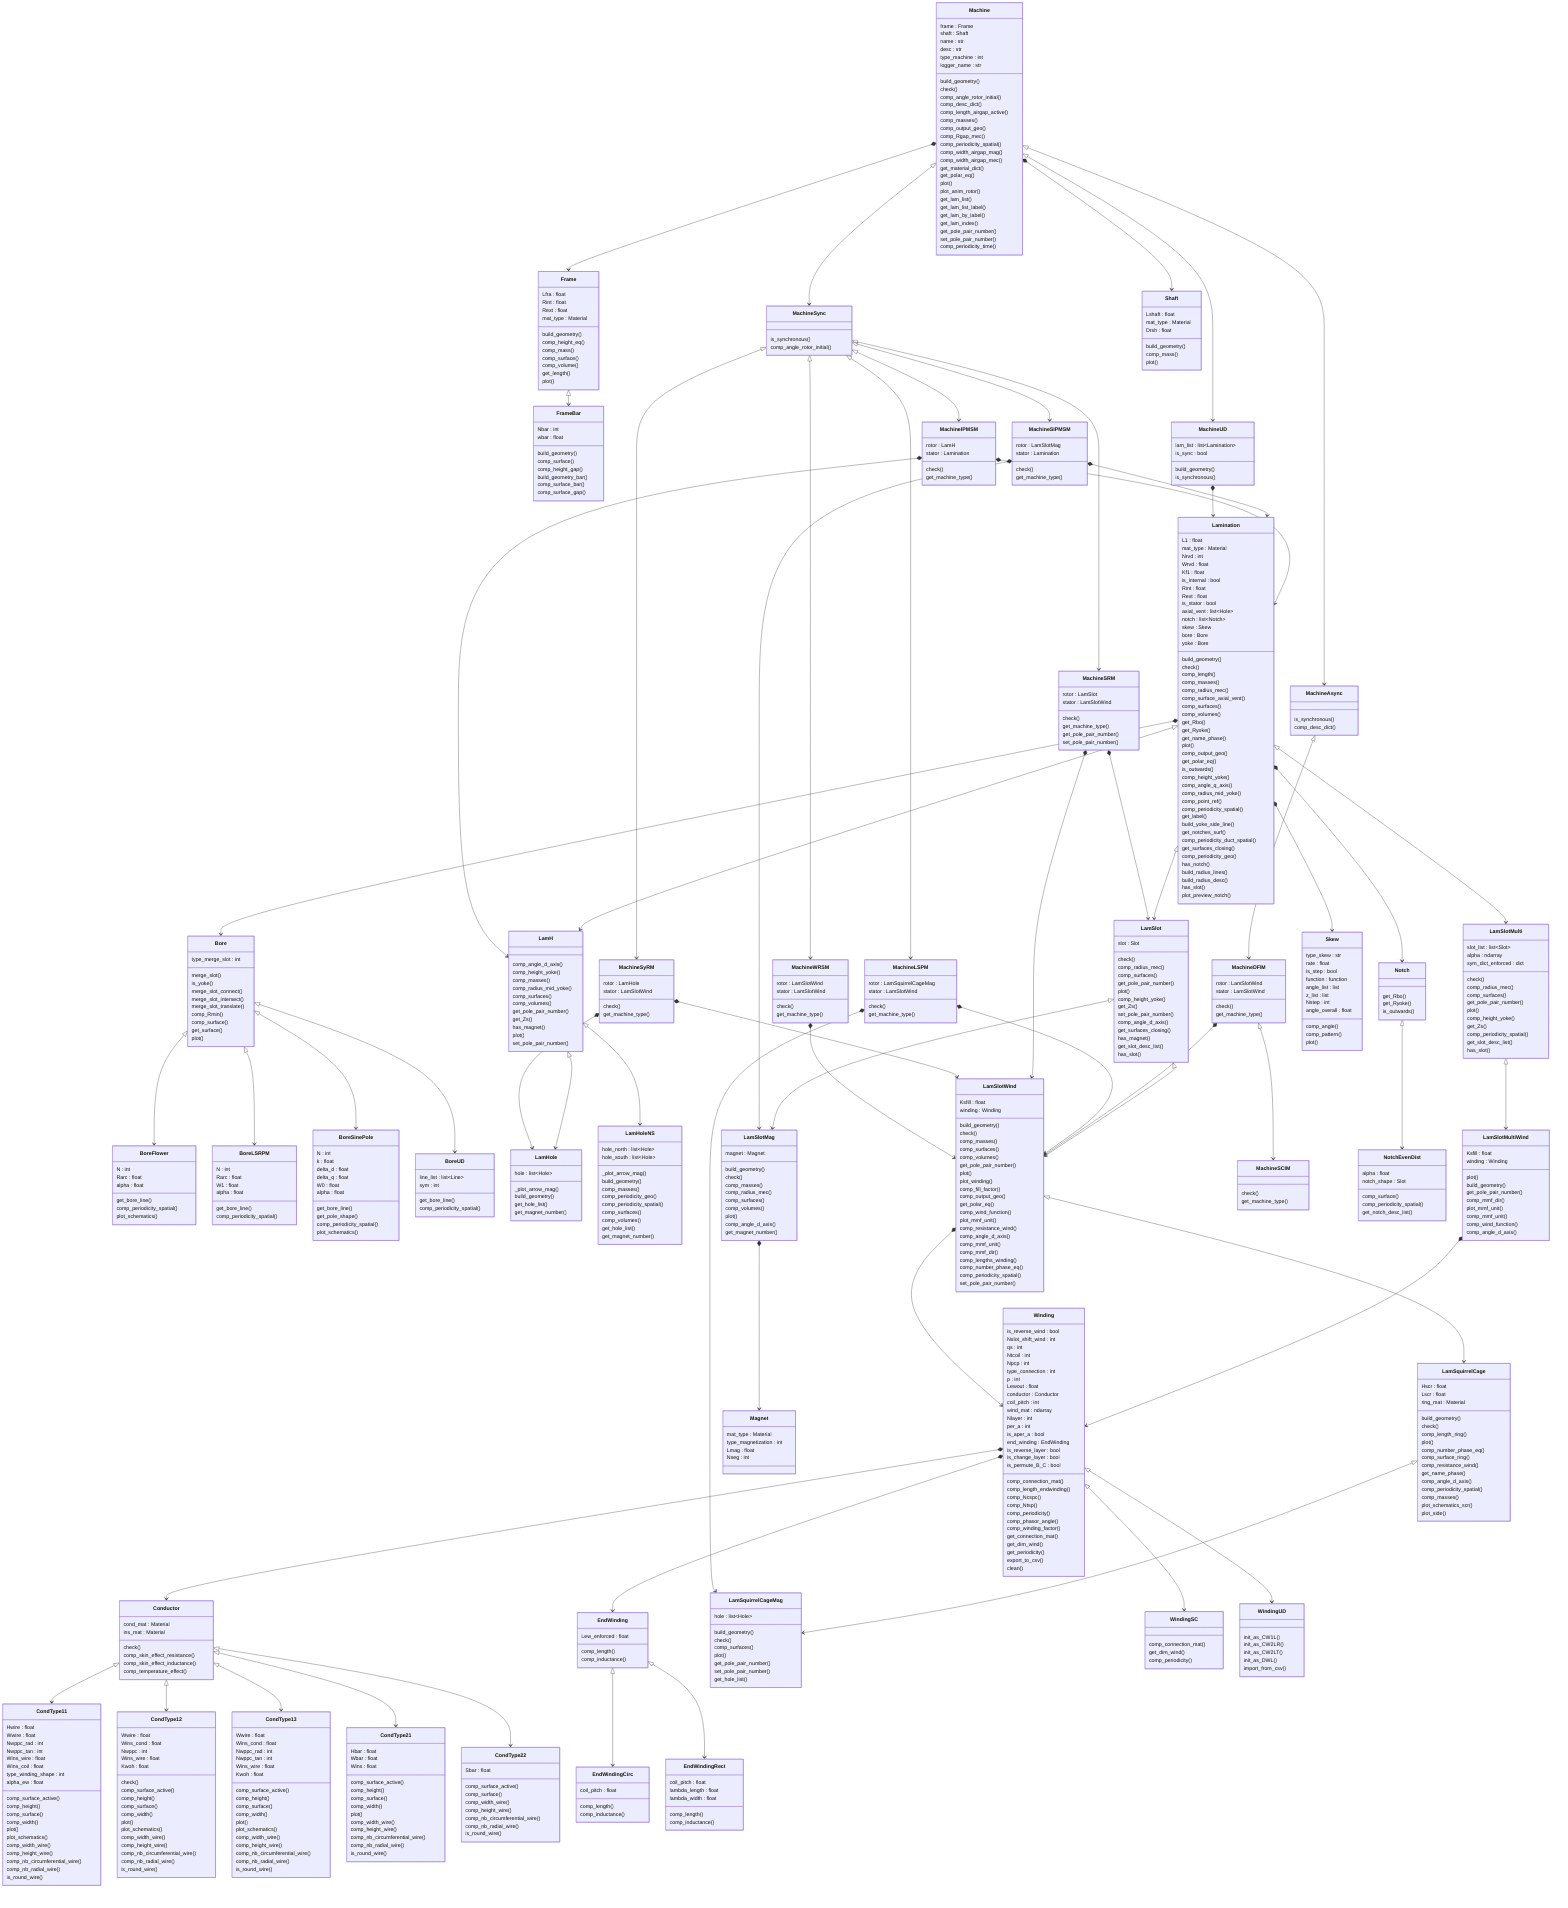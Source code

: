 classDiagram
direction TB
class Bore{
	type_merge_slot : int
	merge_slot()
	is_yoke()
	merge_slot_connect()
	merge_slot_intersect()
	merge_slot_translate()
	comp_Rmin()
	comp_surface()
	get_surface()
	plot()
}
class BoreFlower{
	N : int
	Rarc : float
	alpha : float
	get_bore_line()
	comp_periodicity_spatial()
	plot_schematics()
}
class BoreLSRPM{
	N : int
	Rarc : float
	W1 : float
	alpha : float
	get_bore_line()
	comp_periodicity_spatial()
}
class BoreSinePole{
	N : int
	k : float
	delta_d : float
	delta_q : float
	W0 : float
	alpha : float
	get_bore_line()
	get_pole_shape()
	comp_periodicity_spatial()
	plot_schematics()
}
class BoreUD{
	line_list : list~Line~
	sym : int
	get_bore_line()
	comp_periodicity_spatial()
}
class CondType11{
	Hwire : float
	Wwire : float
	Nwppc_rad : int
	Nwppc_tan : int
	Wins_wire : float
	Wins_coil : float
	type_winding_shape : int
	alpha_ew : float
	comp_surface_active()
	comp_height()
	comp_surface()
	comp_width()
	plot()
	plot_schematics()
	comp_width_wire()
	comp_height_wire()
	comp_nb_circumferential_wire()
	comp_nb_radial_wire()
	is_round_wire()
}
class CondType12{
	Wwire : float
	Wins_cond : float
	Nwppc : int
	Wins_wire : float
	Kwoh : float
	check()
	comp_surface_active()
	comp_height()
	comp_surface()
	comp_width()
	plot()
	plot_schematics()
	comp_width_wire()
	comp_height_wire()
	comp_nb_circumferential_wire()
	comp_nb_radial_wire()
	is_round_wire()
}
class CondType13{
	Wwire : float
	Wins_cond : float
	Nwppc_rad : int
	Nwppc_tan : int
	Wins_wire : float
	Kwoh : float
	comp_surface_active()
	comp_height()
	comp_surface()
	comp_width()
	plot()
	plot_schematics()
	comp_width_wire()
	comp_height_wire()
	comp_nb_circumferential_wire()
	comp_nb_radial_wire()
	is_round_wire()
}
class CondType21{
	Hbar : float
	Wbar : float
	Wins : float
	comp_surface_active()
	comp_height()
	comp_surface()
	comp_width()
	plot()
	comp_width_wire()
	comp_height_wire()
	comp_nb_circumferential_wire()
	comp_nb_radial_wire()
	is_round_wire()
}
class CondType22{
	Sbar : float
	comp_surface_active()
	comp_surface()
	comp_width_wire()
	comp_height_wire()
	comp_nb_circumferential_wire()
	comp_nb_radial_wire()
	is_round_wire()
}
class Conductor{
	cond_mat : Material
	ins_mat : Material
	check()
	comp_skin_effect_resistance()
	comp_skin_effect_inductance()
	comp_temperature_effect()
}
class EndWinding{
	Lew_enforced : float
	comp_length()
	comp_inductance()
}
class EndWindingCirc{
	coil_pitch : float
	comp_length()
	comp_inductance()
}
class EndWindingRect{
	coil_pitch : float
	lambda_length : float
	lambda_width : float
	comp_length()
	comp_inductance()
}
class Frame{
	Lfra : float
	Rint : float
	Rext : float
	mat_type : Material
	build_geometry()
	comp_height_eq()
	comp_mass()
	comp_surface()
	comp_volume()
	get_length()
	plot()
}
class FrameBar{
	Nbar : int
	wbar : float
	build_geometry()
	comp_surface()
	comp_height_gap()
	build_geometry_bar()
	comp_surface_bar()
	comp_surface_gap()
}
class LamH{
	comp_angle_d_axis()
	comp_height_yoke()
	comp_masses()
	comp_radius_mid_yoke()
	comp_surfaces()
	comp_volumes()
	get_pole_pair_number()
	get_Zs()
	has_magnet()
	plot()
	set_pole_pair_number()
}
class LamHole{
	hole : list~Hole~
	_plot_arrow_mag()
	build_geometry()
	get_hole_list()
	get_magnet_number()
}
class LamHoleNS{
	hole_north : list~Hole~
	hole_south : list~Hole~
	_plot_arrow_mag()
	build_geometry()
	comp_masses()
	comp_periodicity_geo()
	comp_periodicity_spatial()
	comp_surfaces()
	comp_volumes()
	get_hole_list()
	get_magnet_number()
}
class LamSlot{
	slot : Slot
	check()
	comp_radius_mec()
	comp_surfaces()
	get_pole_pair_number()
	plot()
	comp_height_yoke()
	get_Zs()
	set_pole_pair_number()
	comp_angle_d_axis()
	get_surfaces_closing()
	has_magnet()
	get_slot_desc_list()
	has_slot()
}
class LamSlotMag{
	magnet : Magnet
	build_geometry()
	check()
	comp_masses()
	comp_radius_mec()
	comp_surfaces()
	comp_volumes()
	plot()
	comp_angle_d_axis()
	get_magnet_number()
}
class LamSlotMulti{
	slot_list : list~Slot~
	alpha : ndarray
	sym_dict_enforced : dict
	check()
	comp_radius_mec()
	comp_surfaces()
	get_pole_pair_number()
	plot()
	comp_height_yoke()
	get_Zs()
	comp_periodicity_spatial()
	get_slot_desc_list()
	has_slot()
}
class LamSlotMultiWind{
	Ksfill : float
	winding : Winding
	plot()
	build_geometry()
	get_pole_pair_number()
	comp_mmf_dir()
	plot_mmf_unit()
	comp_mmf_unit()
	comp_wind_function()
	comp_angle_d_axis()
}
class LamSlotWind{
	Ksfill : float
	winding : Winding
	build_geometry()
	check()
	comp_masses()
	comp_surfaces()
	comp_volumes()
	get_pole_pair_number()
	plot()
	plot_winding()
	comp_fill_factor()
	comp_output_geo()
	get_polar_eq()
	comp_wind_function()
	plot_mmf_unit()
	comp_resistance_wind()
	comp_angle_d_axis()
	comp_mmf_unit()
	comp_mmf_dir()
	comp_lengths_winding()
	comp_number_phase_eq()
	comp_periodicity_spatial()
	set_pole_pair_number()
}
class LamSquirrelCage{
	Hscr : float
	Lscr : float
	ring_mat : Material
	build_geometry()
	check()
	comp_length_ring()
	plot()
	comp_number_phase_eq()
	comp_surface_ring()
	comp_resistance_wind()
	get_name_phase()
	comp_angle_d_axis()
	comp_periodicity_spatial()
	comp_masses()
	plot_schematics_scr()
	plot_side()
}
class LamSquirrelCageMag{
	hole : list~Hole~
	build_geometry()
	check()
	comp_surfaces()
	plot()
	get_pole_pair_number()
	set_pole_pair_number()
	get_hole_list()
}
class Lamination{
	L1 : float
	mat_type : Material
	Nrvd : int
	Wrvd : float
	Kf1 : float
	is_internal : bool
	Rint : float
	Rext : float
	is_stator : bool
	axial_vent : list~Hole~
	notch : list~Notch~
	skew : Skew
	bore : Bore
	yoke : Bore
	build_geometry()
	check()
	comp_length()
	comp_masses()
	comp_radius_mec()
	comp_surface_axial_vent()
	comp_surfaces()
	comp_volumes()
	get_Rbo()
	get_Ryoke()
	get_name_phase()
	plot()
	comp_output_geo()
	get_polar_eq()
	is_outwards()
	comp_height_yoke()
	comp_angle_q_axis()
	comp_radius_mid_yoke()
	comp_point_ref()
	comp_periodicity_spatial()
	get_label()
	build_yoke_side_line()
	get_notches_surf()
	comp_periodicity_duct_spatial()
	get_surfaces_closing()
	comp_periodicity_geo()
	has_notch()
	build_radius_lines()
	build_radius_desc()
	has_slot()
	plot_preview_notch()
}
class Machine{
	frame : Frame
	shaft : Shaft
	name : str
	desc : str
	type_machine : int
	logger_name : str
	build_geometry()
	check()
	comp_angle_rotor_initial()
	comp_desc_dict()
	comp_length_airgap_active()
	comp_masses()
	comp_output_geo()
	comp_Rgap_mec()
	comp_periodicity_spatial()
	comp_width_airgap_mag()
	comp_width_airgap_mec()
	get_material_dict()
	get_polar_eq()
	plot()
	plot_anim_rotor()
	get_lam_list()
	get_lam_list_label()
	get_lam_by_label()
	get_lam_index()
	get_pole_pair_number()
	set_pole_pair_number()
	comp_periodicity_time()
}
class MachineAsync{
	is_synchronous()
	comp_desc_dict()
}
class MachineDFIM{
	rotor : LamSlotWind
	stator : LamSlotWind
	check()
	get_machine_type()
}
class MachineIPMSM{
	rotor : LamH
	stator : Lamination
	check()
	get_machine_type()
}
class MachineLSPM{
	rotor : LamSquirrelCageMag
	stator : LamSlotWind
	check()
	get_machine_type()
}
class MachineSCIM{
	check()
	get_machine_type()
}
class MachineSIPMSM{
	rotor : LamSlotMag
	stator : Lamination
	check()
	get_machine_type()
}
class MachineSRM{
	rotor : LamSlot
	stator : LamSlotWind
	check()
	get_machine_type()
	get_pole_pair_number()
	set_pole_pair_number()
}
class MachineSyRM{
	rotor : LamHole
	stator : LamSlotWind
	check()
	get_machine_type()
}
class MachineSync{
	is_synchronous()
	comp_angle_rotor_initial()
}
class MachineUD{
	lam_list : list~Lamination~
	is_sync : bool
	build_geometry()
	is_synchronous()
}
class MachineWRSM{
	rotor : LamSlotWind
	stator : LamSlotWind
	check()
	get_machine_type()
}
class Magnet{
	mat_type : Material
	type_magnetization : int
	Lmag : float
	Nseg : int
}
class Notch{
	get_Rbo()
	get_Ryoke()
	is_outwards()
}
class NotchEvenDist{
	alpha : float
	notch_shape : Slot
	comp_surface()
	comp_periodicity_spatial()
	get_notch_desc_list()
}
class Shaft{
	Lshaft : float
	mat_type : Material
	Drsh : float
	build_geometry()
	comp_mass()
	plot()
}
class Skew{
	type_skew : str
	rate : float
	is_step : bool
	function : function
	angle_list : list
	z_list : list
	Nstep : int
	angle_overall : float
	comp_angle()
	comp_pattern()
	plot()
}
class Winding{
	is_reverse_wind : bool
	Nslot_shift_wind : int
	qs : int
	Ntcoil : int
	Npcp : int
	type_connection : int
	p : int
	Lewout : float
	conductor : Conductor
	coil_pitch : int
	wind_mat : ndarray
	Nlayer : int
	per_a : int
	is_aper_a : bool
	end_winding : EndWinding
	is_reverse_layer : bool
	is_change_layer : bool
	is_permute_B_C : bool
	comp_connection_mat()
	comp_length_endwinding()
	comp_Ncspc()
	comp_Ntsp()
	comp_periodicity()
	comp_phasor_angle()
	comp_winding_factor()
	get_connection_mat()
	get_dim_wind()
	get_periodicity()
	export_to_csv()
	clean()
}
class WindingSC{
	comp_connection_mat()
	get_dim_wind()
	comp_periodicity()
}
class WindingUD{
	init_as_CW1L()
	init_as_CW2LR()
	init_as_CW2LT()
	init_as_DWL()
	import_from_csv()
}
Bore  <|--> BoreFlower
Bore  <|--> BoreLSRPM
Bore  <|--> BoreSinePole
Bore  <|--> BoreUD
Conductor  <|--> CondType11
Conductor  <|--> CondType12
Conductor  <|--> CondType13
Conductor  <|--> CondType21
Conductor  <|--> CondType22
EndWinding  <|--> EndWindingCirc
EndWinding  <|--> EndWindingRect
Frame  <|--> FrameBar
LamH  <|--> LamHole
LamH  <|--> LamHoleNS
LamSlot  <|--> LamSlotMag
LamSlot  <|--> LamSlotWind
LamSlotMag *--> Magnet
LamSlotMulti  <|--> LamSlotMultiWind
LamSlotMultiWind *--> Winding
LamSlotWind  <|--> LamSquirrelCage
LamSlotWind *--> Winding
LamSquirrelCage  <|--> LamSquirrelCageMag
Lamination  <|--> LamH
Lamination  <|--> LamSlot
Lamination  <|--> LamSlotMulti
Lamination *--> Bore
Lamination *--> Notch
Lamination *--> Skew
Machine  <|--> MachineAsync
Machine  <|--> MachineSync
Machine  <|--> MachineUD
Machine *--> Frame
Machine *--> Shaft
MachineAsync  <|--> MachineDFIM
MachineDFIM  <|--> MachineSCIM
MachineDFIM *--> LamSlotWind
MachineIPMSM *--> LamH
MachineIPMSM *--> Lamination
MachineLSPM *--> LamSlotWind
MachineLSPM *--> LamSquirrelCageMag
MachineSIPMSM *--> LamSlotMag
MachineSIPMSM *--> Lamination
MachineSRM *--> LamSlot
MachineSRM *--> LamSlotWind
MachineSyRM *--> LamHole
MachineSyRM *--> LamSlotWind
MachineSync  <|--> MachineIPMSM
MachineSync  <|--> MachineLSPM
MachineSync  <|--> MachineSIPMSM
MachineSync  <|--> MachineSRM
MachineSync  <|--> MachineSyRM
MachineSync  <|--> MachineWRSM
MachineUD *--> Lamination
MachineWRSM *--> LamSlotWind
Notch  <|--> NotchEvenDist
Winding  <|--> WindingSC
Winding  <|--> WindingUD
Winding *--> Conductor
Winding *--> EndWinding
